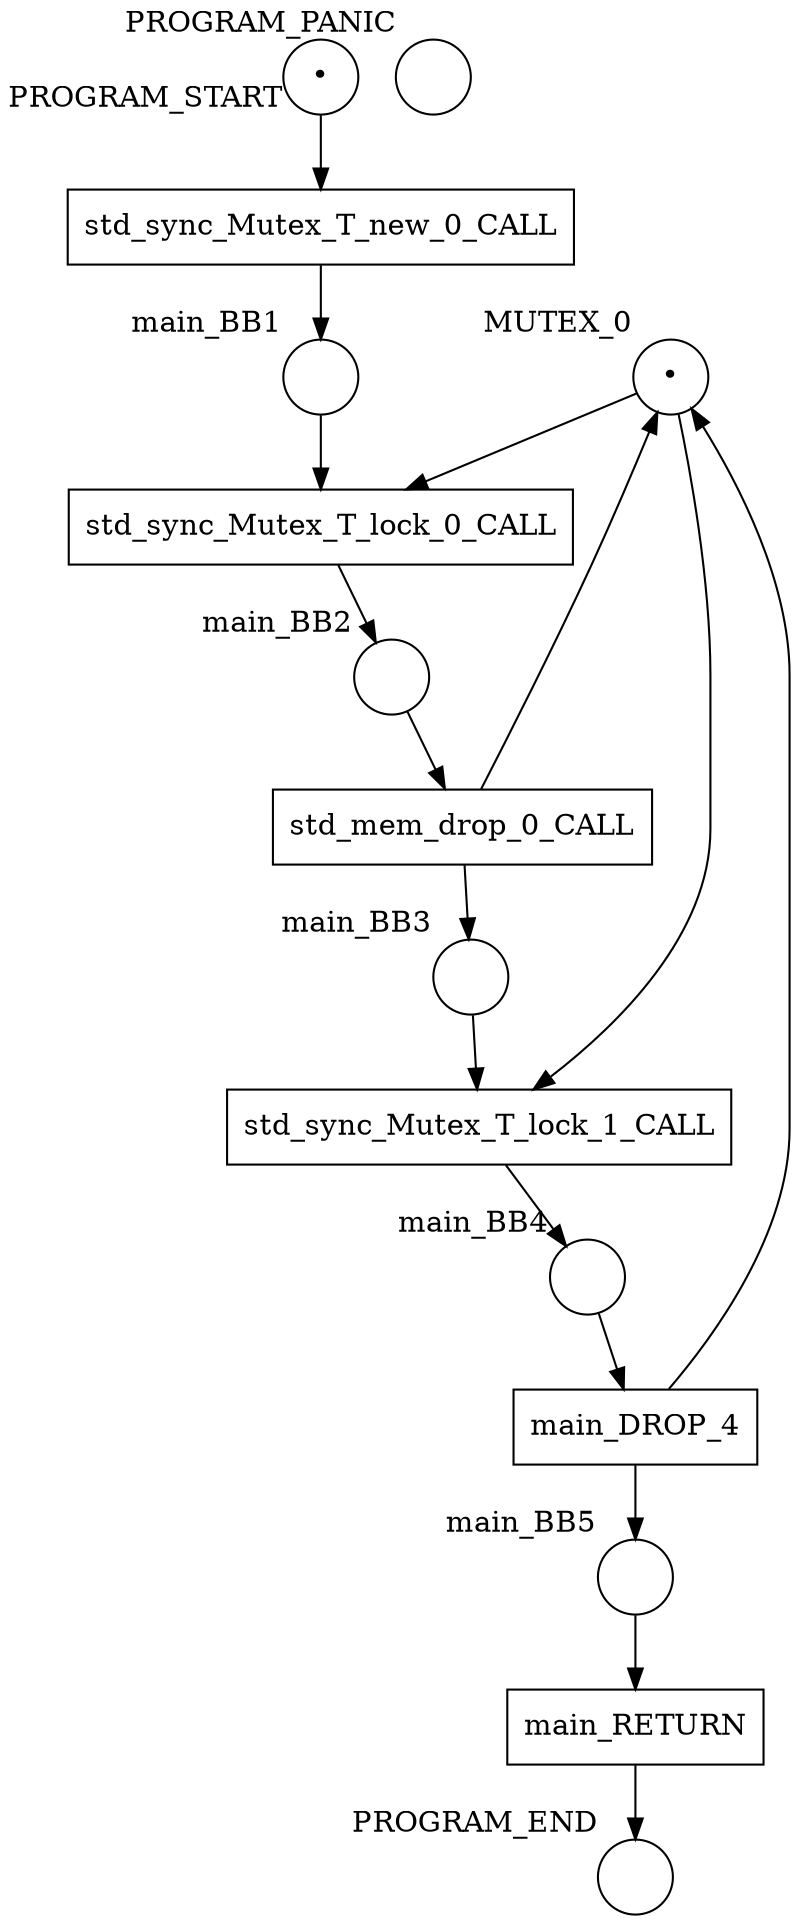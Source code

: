 digraph petrinet {
    MUTEX_0 [shape="circle" xlabel="MUTEX_0" label="•"];
    PROGRAM_END [shape="circle" xlabel="PROGRAM_END" label=""];
    PROGRAM_PANIC [shape="circle" xlabel="PROGRAM_PANIC" label=""];
    PROGRAM_START [shape="circle" xlabel="PROGRAM_START" label="•"];
    main_BB1 [shape="circle" xlabel="main_BB1" label=""];
    main_BB2 [shape="circle" xlabel="main_BB2" label=""];
    main_BB3 [shape="circle" xlabel="main_BB3" label=""];
    main_BB4 [shape="circle" xlabel="main_BB4" label=""];
    main_BB5 [shape="circle" xlabel="main_BB5" label=""];
    main_DROP_4 [shape="box" xlabel="" label="main_DROP_4"];
    main_RETURN [shape="box" xlabel="" label="main_RETURN"];
    std_mem_drop_0_CALL [shape="box" xlabel="" label="std_mem_drop_0_CALL"];
    std_sync_Mutex_T_lock_0_CALL [shape="box" xlabel="" label="std_sync_Mutex_T_lock_0_CALL"];
    std_sync_Mutex_T_lock_1_CALL [shape="box" xlabel="" label="std_sync_Mutex_T_lock_1_CALL"];
    std_sync_Mutex_T_new_0_CALL [shape="box" xlabel="" label="std_sync_Mutex_T_new_0_CALL"];
    MUTEX_0 -> std_sync_Mutex_T_lock_0_CALL;
    MUTEX_0 -> std_sync_Mutex_T_lock_1_CALL;
    PROGRAM_START -> std_sync_Mutex_T_new_0_CALL;
    main_BB1 -> std_sync_Mutex_T_lock_0_CALL;
    main_BB2 -> std_mem_drop_0_CALL;
    main_BB3 -> std_sync_Mutex_T_lock_1_CALL;
    main_BB4 -> main_DROP_4;
    main_BB5 -> main_RETURN;
    main_DROP_4 -> MUTEX_0;
    main_DROP_4 -> main_BB5;
    main_RETURN -> PROGRAM_END;
    std_mem_drop_0_CALL -> MUTEX_0;
    std_mem_drop_0_CALL -> main_BB3;
    std_sync_Mutex_T_lock_0_CALL -> main_BB2;
    std_sync_Mutex_T_lock_1_CALL -> main_BB4;
    std_sync_Mutex_T_new_0_CALL -> main_BB1;
}
